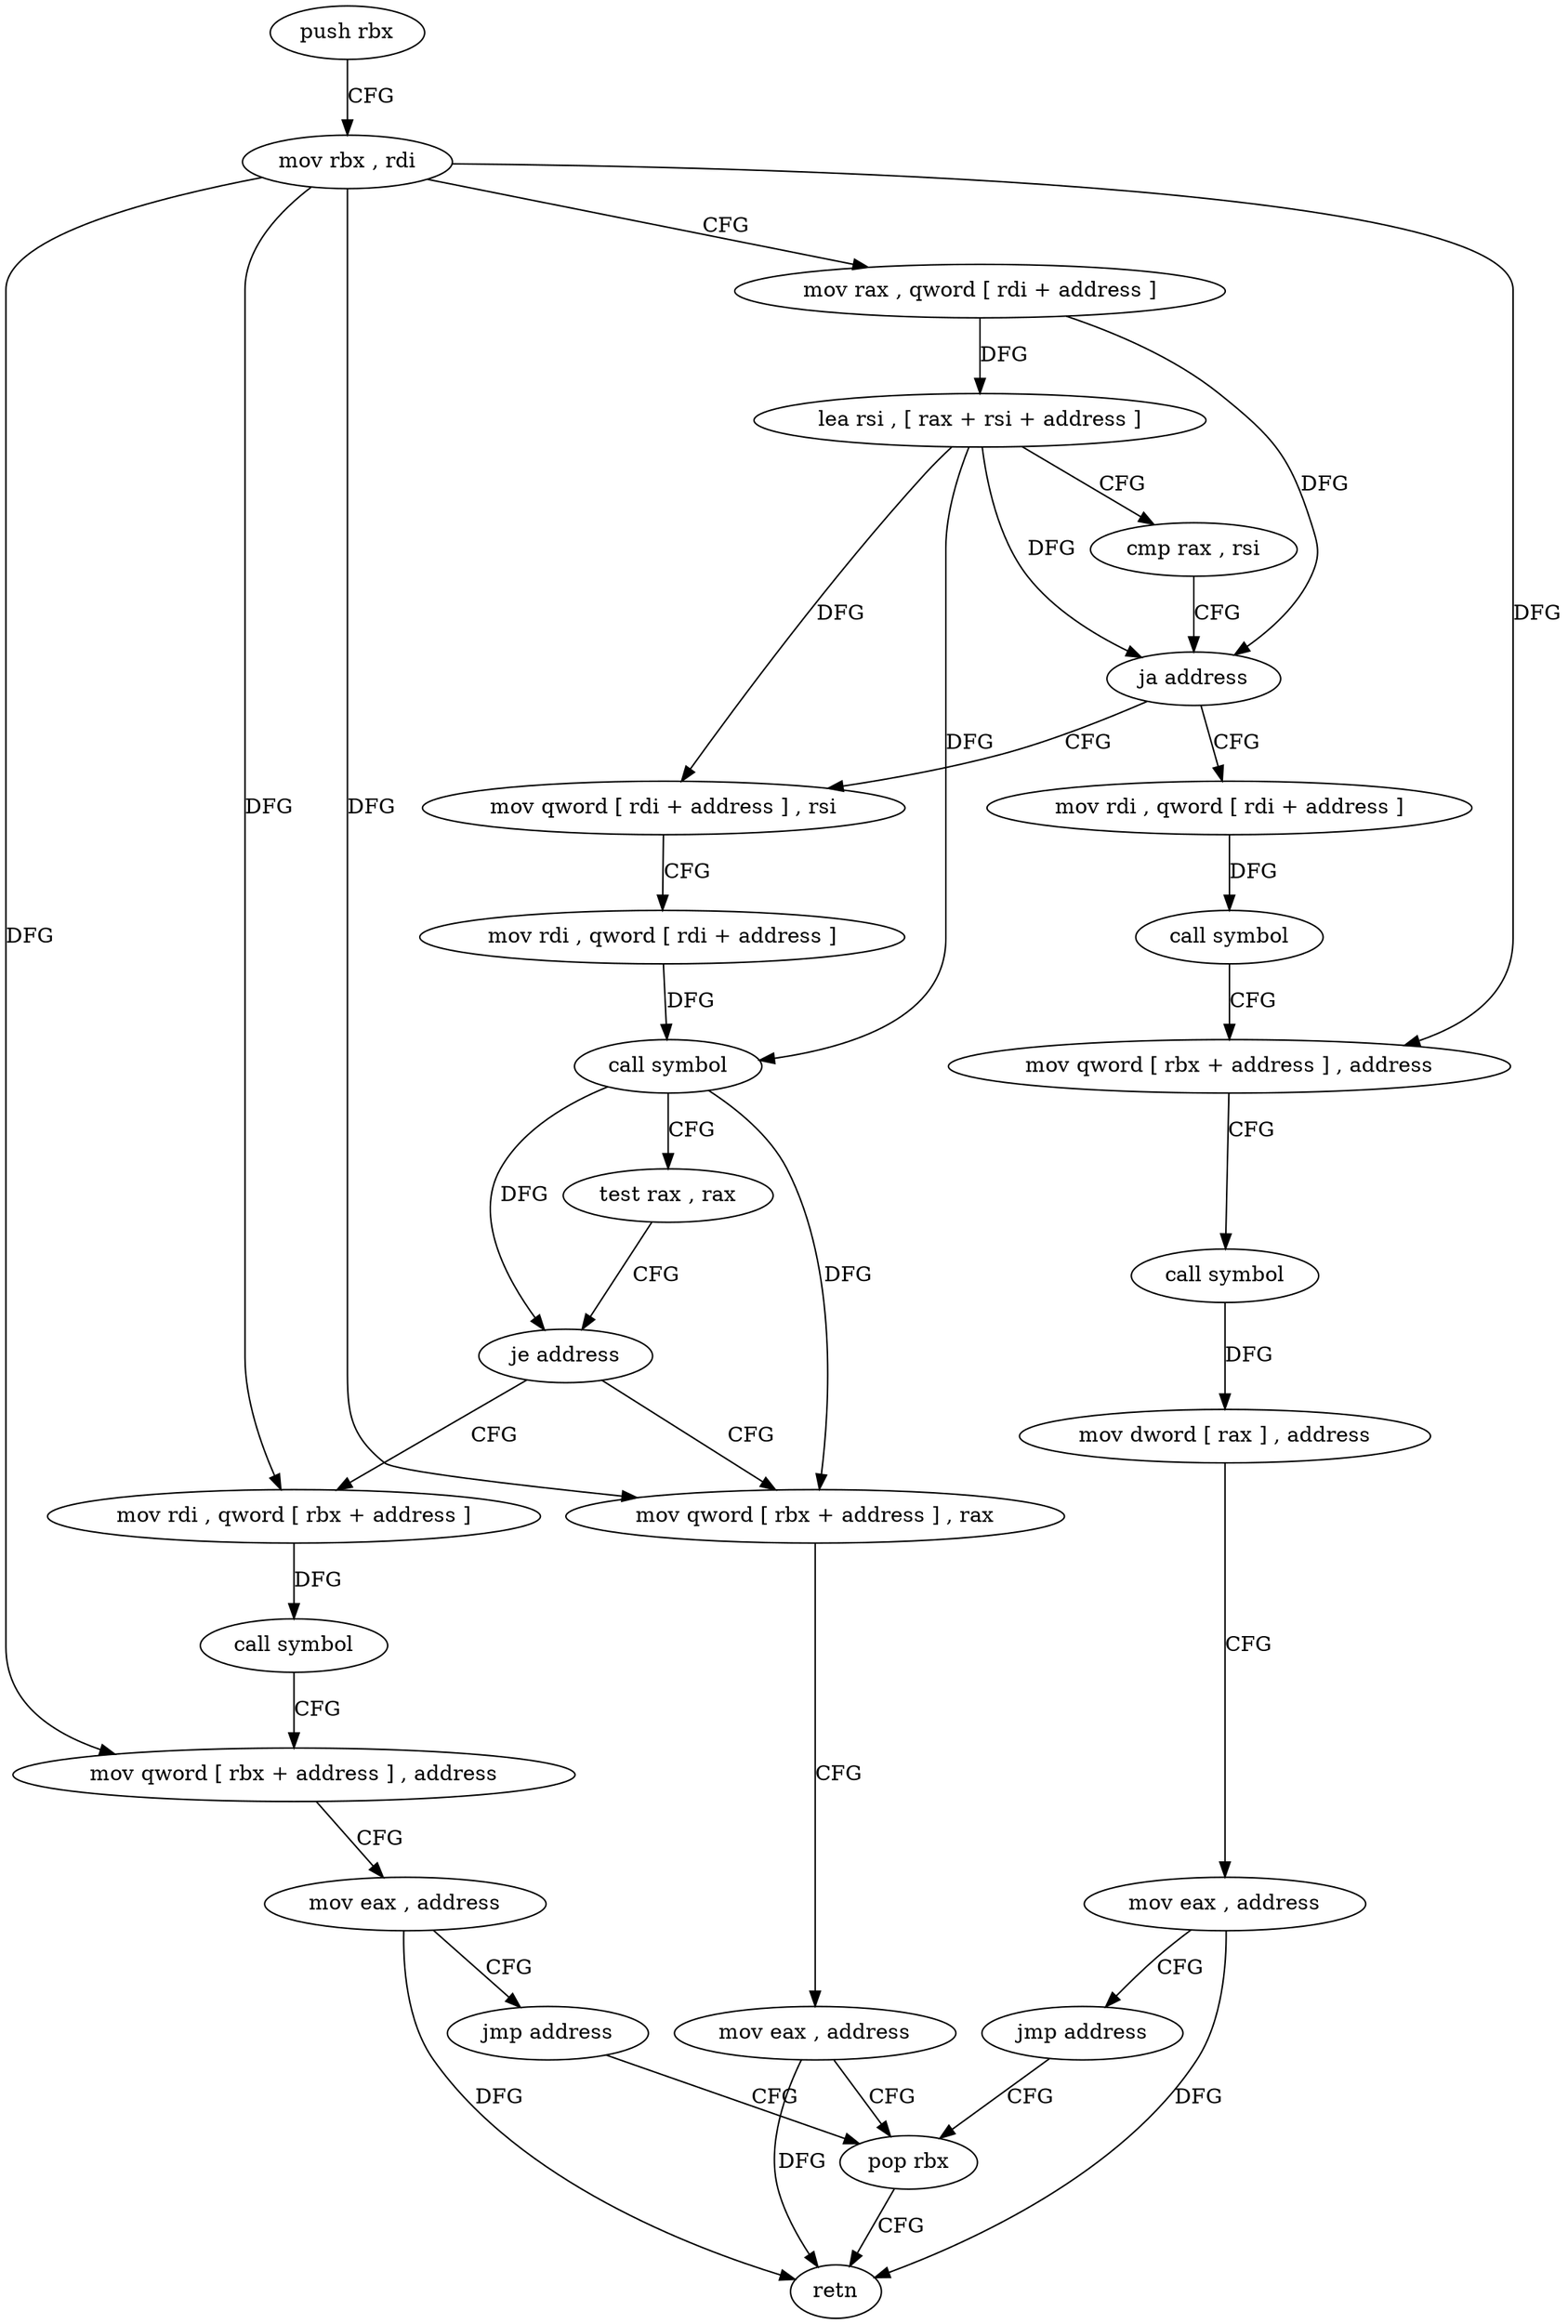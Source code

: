 digraph "func" {
"4267429" [label = "push rbx" ]
"4267430" [label = "mov rbx , rdi" ]
"4267433" [label = "mov rax , qword [ rdi + address ]" ]
"4267437" [label = "lea rsi , [ rax + rsi + address ]" ]
"4267445" [label = "cmp rax , rsi" ]
"4267448" [label = "ja address" ]
"4267479" [label = "mov rdi , qword [ rdi + address ]" ]
"4267450" [label = "mov qword [ rdi + address ] , rsi" ]
"4267483" [label = "call symbol" ]
"4267488" [label = "mov qword [ rbx + address ] , address" ]
"4267496" [label = "call symbol" ]
"4267501" [label = "mov dword [ rax ] , address" ]
"4267507" [label = "mov eax , address" ]
"4267512" [label = "jmp address" ]
"4267477" [label = "pop rbx" ]
"4267454" [label = "mov rdi , qword [ rdi + address ]" ]
"4267458" [label = "call symbol" ]
"4267463" [label = "test rax , rax" ]
"4267466" [label = "je address" ]
"4267514" [label = "mov rdi , qword [ rbx + address ]" ]
"4267468" [label = "mov qword [ rbx + address ] , rax" ]
"4267478" [label = "retn" ]
"4267518" [label = "call symbol" ]
"4267523" [label = "mov qword [ rbx + address ] , address" ]
"4267531" [label = "mov eax , address" ]
"4267536" [label = "jmp address" ]
"4267472" [label = "mov eax , address" ]
"4267429" -> "4267430" [ label = "CFG" ]
"4267430" -> "4267433" [ label = "CFG" ]
"4267430" -> "4267488" [ label = "DFG" ]
"4267430" -> "4267514" [ label = "DFG" ]
"4267430" -> "4267523" [ label = "DFG" ]
"4267430" -> "4267468" [ label = "DFG" ]
"4267433" -> "4267437" [ label = "DFG" ]
"4267433" -> "4267448" [ label = "DFG" ]
"4267437" -> "4267445" [ label = "CFG" ]
"4267437" -> "4267448" [ label = "DFG" ]
"4267437" -> "4267450" [ label = "DFG" ]
"4267437" -> "4267458" [ label = "DFG" ]
"4267445" -> "4267448" [ label = "CFG" ]
"4267448" -> "4267479" [ label = "CFG" ]
"4267448" -> "4267450" [ label = "CFG" ]
"4267479" -> "4267483" [ label = "DFG" ]
"4267450" -> "4267454" [ label = "CFG" ]
"4267483" -> "4267488" [ label = "CFG" ]
"4267488" -> "4267496" [ label = "CFG" ]
"4267496" -> "4267501" [ label = "DFG" ]
"4267501" -> "4267507" [ label = "CFG" ]
"4267507" -> "4267512" [ label = "CFG" ]
"4267507" -> "4267478" [ label = "DFG" ]
"4267512" -> "4267477" [ label = "CFG" ]
"4267477" -> "4267478" [ label = "CFG" ]
"4267454" -> "4267458" [ label = "DFG" ]
"4267458" -> "4267463" [ label = "CFG" ]
"4267458" -> "4267466" [ label = "DFG" ]
"4267458" -> "4267468" [ label = "DFG" ]
"4267463" -> "4267466" [ label = "CFG" ]
"4267466" -> "4267514" [ label = "CFG" ]
"4267466" -> "4267468" [ label = "CFG" ]
"4267514" -> "4267518" [ label = "DFG" ]
"4267468" -> "4267472" [ label = "CFG" ]
"4267518" -> "4267523" [ label = "CFG" ]
"4267523" -> "4267531" [ label = "CFG" ]
"4267531" -> "4267536" [ label = "CFG" ]
"4267531" -> "4267478" [ label = "DFG" ]
"4267536" -> "4267477" [ label = "CFG" ]
"4267472" -> "4267477" [ label = "CFG" ]
"4267472" -> "4267478" [ label = "DFG" ]
}

